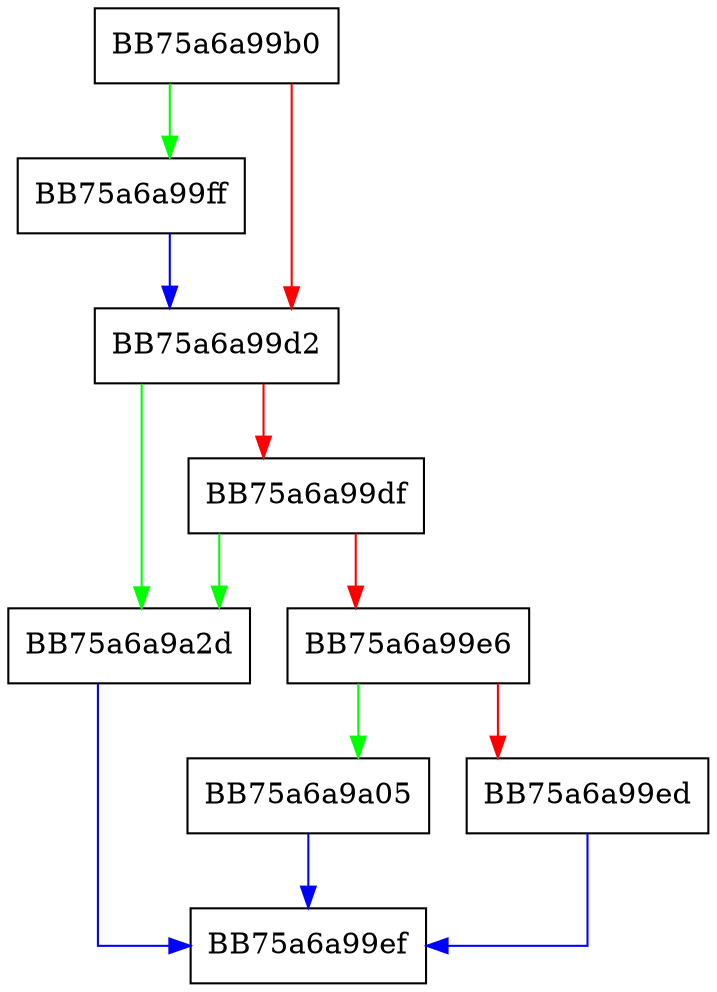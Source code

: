 digraph IsMine {
  node [shape="box"];
  graph [splines=ortho];
  BB75a6a99b0 -> BB75a6a99ff [color="green"];
  BB75a6a99b0 -> BB75a6a99d2 [color="red"];
  BB75a6a99d2 -> BB75a6a9a2d [color="green"];
  BB75a6a99d2 -> BB75a6a99df [color="red"];
  BB75a6a99df -> BB75a6a9a2d [color="green"];
  BB75a6a99df -> BB75a6a99e6 [color="red"];
  BB75a6a99e6 -> BB75a6a9a05 [color="green"];
  BB75a6a99e6 -> BB75a6a99ed [color="red"];
  BB75a6a99ed -> BB75a6a99ef [color="blue"];
  BB75a6a99ff -> BB75a6a99d2 [color="blue"];
  BB75a6a9a05 -> BB75a6a99ef [color="blue"];
  BB75a6a9a2d -> BB75a6a99ef [color="blue"];
}
